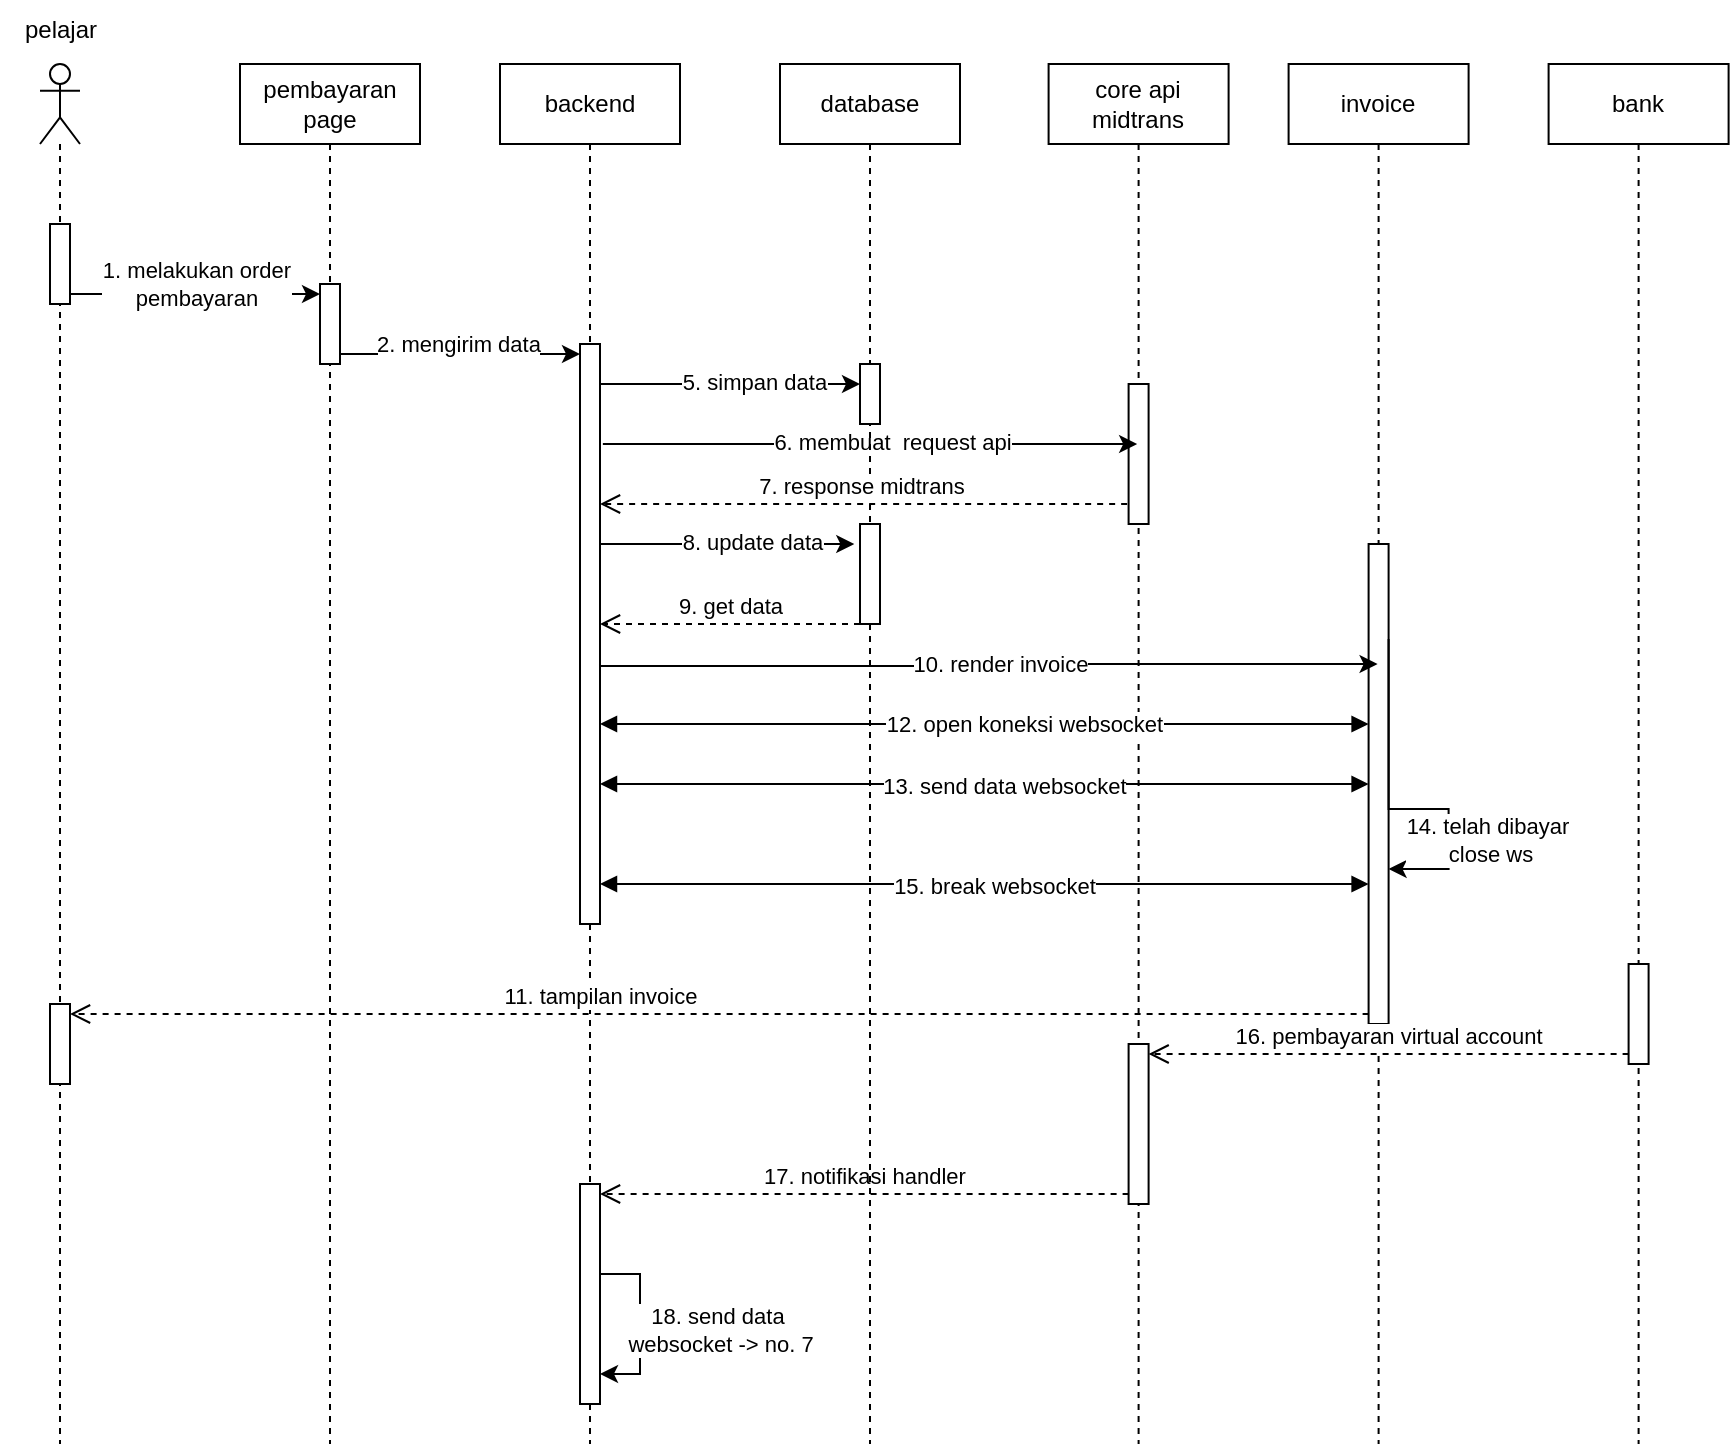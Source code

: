<mxfile version="22.1.2" type="device">
  <diagram name="Page-1" id="B4ct9qxsE9O_ddUHZ9qa">
    <mxGraphModel dx="1477" dy="874" grid="1" gridSize="10" guides="1" tooltips="1" connect="1" arrows="1" fold="1" page="1" pageScale="1" pageWidth="850" pageHeight="1100" math="0" shadow="0">
      <root>
        <mxCell id="0" />
        <mxCell id="1" parent="0" />
        <mxCell id="3MSU0Kc-a0H5oocXHczT-1" value="" style="shape=umlLifeline;perimeter=lifelinePerimeter;whiteSpace=wrap;html=1;container=1;dropTarget=0;collapsible=0;recursiveResize=0;outlineConnect=0;portConstraint=eastwest;newEdgeStyle={&quot;curved&quot;:0,&quot;rounded&quot;:0};participant=umlActor;" parent="1" vertex="1">
          <mxGeometry x="40" y="230" width="20" height="690" as="geometry" />
        </mxCell>
        <mxCell id="3MSU0Kc-a0H5oocXHczT-7" value="" style="html=1;points=[[0,0,0,0,5],[0,1,0,0,-5],[1,0,0,0,5],[1,1,0,0,-5]];perimeter=orthogonalPerimeter;outlineConnect=0;targetShapes=umlLifeline;portConstraint=eastwest;newEdgeStyle={&quot;curved&quot;:0,&quot;rounded&quot;:0};" parent="3MSU0Kc-a0H5oocXHczT-1" vertex="1">
          <mxGeometry x="5" y="80" width="10" height="40" as="geometry" />
        </mxCell>
        <mxCell id="3MSU0Kc-a0H5oocXHczT-31" value="" style="html=1;points=[[0,0,0,0,5],[0,1,0,0,-5],[1,0,0,0,5],[1,1,0,0,-5]];perimeter=orthogonalPerimeter;outlineConnect=0;targetShapes=umlLifeline;portConstraint=eastwest;newEdgeStyle={&quot;curved&quot;:0,&quot;rounded&quot;:0};" parent="3MSU0Kc-a0H5oocXHczT-1" vertex="1">
          <mxGeometry x="5" y="470" width="10" height="40" as="geometry" />
        </mxCell>
        <mxCell id="3MSU0Kc-a0H5oocXHczT-2" value="pembayaran page" style="shape=umlLifeline;perimeter=lifelinePerimeter;whiteSpace=wrap;html=1;container=1;dropTarget=0;collapsible=0;recursiveResize=0;outlineConnect=0;portConstraint=eastwest;newEdgeStyle={&quot;curved&quot;:0,&quot;rounded&quot;:0};" parent="1" vertex="1">
          <mxGeometry x="140" y="230" width="90" height="690" as="geometry" />
        </mxCell>
        <mxCell id="3MSU0Kc-a0H5oocXHczT-8" value="" style="html=1;points=[[0,0,0,0,5],[0,1,0,0,-5],[1,0,0,0,5],[1,1,0,0,-5]];perimeter=orthogonalPerimeter;outlineConnect=0;targetShapes=umlLifeline;portConstraint=eastwest;newEdgeStyle={&quot;curved&quot;:0,&quot;rounded&quot;:0};" parent="3MSU0Kc-a0H5oocXHczT-2" vertex="1">
          <mxGeometry x="40" y="110" width="10" height="40" as="geometry" />
        </mxCell>
        <mxCell id="3MSU0Kc-a0H5oocXHczT-3" value="backend" style="shape=umlLifeline;perimeter=lifelinePerimeter;whiteSpace=wrap;html=1;container=1;dropTarget=0;collapsible=0;recursiveResize=0;outlineConnect=0;portConstraint=eastwest;newEdgeStyle={&quot;curved&quot;:0,&quot;rounded&quot;:0};" parent="1" vertex="1">
          <mxGeometry x="270" y="230" width="90" height="690" as="geometry" />
        </mxCell>
        <mxCell id="3MSU0Kc-a0H5oocXHczT-12" value="" style="html=1;points=[[0,0,0,0,5],[0,1,0,0,-5],[1,0,0,0,5],[1,1,0,0,-5]];perimeter=orthogonalPerimeter;outlineConnect=0;targetShapes=umlLifeline;portConstraint=eastwest;newEdgeStyle={&quot;curved&quot;:0,&quot;rounded&quot;:0};" parent="3MSU0Kc-a0H5oocXHczT-3" vertex="1">
          <mxGeometry x="40" y="140" width="10" height="290" as="geometry" />
        </mxCell>
        <mxCell id="3MSU0Kc-a0H5oocXHczT-36" value="" style="html=1;points=[[0,0,0,0,5],[0,1,0,0,-5],[1,0,0,0,5],[1,1,0,0,-5]];perimeter=orthogonalPerimeter;outlineConnect=0;targetShapes=umlLifeline;portConstraint=eastwest;newEdgeStyle={&quot;curved&quot;:0,&quot;rounded&quot;:0};" parent="3MSU0Kc-a0H5oocXHczT-3" vertex="1">
          <mxGeometry x="40" y="560" width="10" height="110" as="geometry" />
        </mxCell>
        <mxCell id="3MSU0Kc-a0H5oocXHczT-4" value="core api midtrans&lt;span style=&quot;color: rgba(0, 0, 0, 0); font-family: monospace; font-size: 0px; text-align: start; text-wrap: nowrap;&quot;&gt;%3CmxGraphModel%3E%3Croot%3E%3CmxCell%20id%3D%220%22%2F%3E%3CmxCell%20id%3D%221%22%20parent%3D%220%22%2F%3E%3CmxCell%20id%3D%222%22%20value%3D%22backend%22%20style%3D%22shape%3DumlLifeline%3Bperimeter%3DlifelinePerimeter%3BwhiteSpace%3Dwrap%3Bhtml%3D1%3Bcontainer%3D1%3BdropTarget%3D0%3Bcollapsible%3D0%3BrecursiveResize%3D0%3BoutlineConnect%3D0%3BportConstraint%3Deastwest%3BnewEdgeStyle%3D%7B%26quot%3Bcurved%26quot%3B%3A0%2C%26quot%3Brounded%26quot%3B%3A0%7D%3B%22%20vertex%3D%221%22%20parent%3D%221%22%3E%3CmxGeometry%20x%3D%22250%22%20y%3D%22230%22%20width%3D%2290%22%20height%3D%22350%22%20as%3D%22geometry%22%2F%3E%3C%2FmxCell%3E%3C%2Froot%3E%3C%2FmxGraphModel%3E&lt;/span&gt;" style="shape=umlLifeline;perimeter=lifelinePerimeter;whiteSpace=wrap;html=1;container=1;dropTarget=0;collapsible=0;recursiveResize=0;outlineConnect=0;portConstraint=eastwest;newEdgeStyle={&quot;curved&quot;:0,&quot;rounded&quot;:0};" parent="1" vertex="1">
          <mxGeometry x="544.3" y="230" width="90" height="690" as="geometry" />
        </mxCell>
        <mxCell id="3MSU0Kc-a0H5oocXHczT-15" value="" style="html=1;points=[[0,0,0,0,5],[0,1,0,0,-5],[1,0,0,0,5],[1,1,0,0,-5]];perimeter=orthogonalPerimeter;outlineConnect=0;targetShapes=umlLifeline;portConstraint=eastwest;newEdgeStyle={&quot;curved&quot;:0,&quot;rounded&quot;:0};" parent="3MSU0Kc-a0H5oocXHczT-4" vertex="1">
          <mxGeometry x="40" y="160" width="10" height="70" as="geometry" />
        </mxCell>
        <mxCell id="3MSU0Kc-a0H5oocXHczT-35" value="" style="html=1;points=[[0,0,0,0,5],[0,1,0,0,-5],[1,0,0,0,5],[1,1,0,0,-5]];perimeter=orthogonalPerimeter;outlineConnect=0;targetShapes=umlLifeline;portConstraint=eastwest;newEdgeStyle={&quot;curved&quot;:0,&quot;rounded&quot;:0};" parent="3MSU0Kc-a0H5oocXHczT-4" vertex="1">
          <mxGeometry x="40" y="490" width="10" height="80" as="geometry" />
        </mxCell>
        <mxCell id="3MSU0Kc-a0H5oocXHczT-5" value="bank" style="shape=umlLifeline;perimeter=lifelinePerimeter;whiteSpace=wrap;html=1;container=1;dropTarget=0;collapsible=0;recursiveResize=0;outlineConnect=0;portConstraint=eastwest;newEdgeStyle={&quot;curved&quot;:0,&quot;rounded&quot;:0};" parent="1" vertex="1">
          <mxGeometry x="794.3" y="230" width="90" height="690" as="geometry" />
        </mxCell>
        <mxCell id="3MSU0Kc-a0H5oocXHczT-34" value="" style="html=1;points=[[0,0,0,0,5],[0,1,0,0,-5],[1,0,0,0,5],[1,1,0,0,-5]];perimeter=orthogonalPerimeter;outlineConnect=0;targetShapes=umlLifeline;portConstraint=eastwest;newEdgeStyle={&quot;curved&quot;:0,&quot;rounded&quot;:0};" parent="3MSU0Kc-a0H5oocXHczT-5" vertex="1">
          <mxGeometry x="40" y="450" width="10" height="50" as="geometry" />
        </mxCell>
        <mxCell id="3MSU0Kc-a0H5oocXHczT-6" value="invoice" style="shape=umlLifeline;perimeter=lifelinePerimeter;whiteSpace=wrap;html=1;container=1;dropTarget=0;collapsible=0;recursiveResize=0;outlineConnect=0;portConstraint=eastwest;newEdgeStyle={&quot;curved&quot;:0,&quot;rounded&quot;:0};" parent="1" vertex="1">
          <mxGeometry x="664.3" y="230" width="90" height="690" as="geometry" />
        </mxCell>
        <mxCell id="3MSU0Kc-a0H5oocXHczT-25" value="" style="html=1;points=[[0,0,0,0,5],[0,1,0,0,-5],[1,0,0,0,5],[1,1,0,0,-5]];perimeter=orthogonalPerimeter;outlineConnect=0;targetShapes=umlLifeline;portConstraint=eastwest;newEdgeStyle={&quot;curved&quot;:0,&quot;rounded&quot;:0};" parent="3MSU0Kc-a0H5oocXHczT-6" vertex="1">
          <mxGeometry x="40" y="240" width="10" height="240" as="geometry" />
        </mxCell>
        <mxCell id="3MSU0Kc-a0H5oocXHczT-9" style="edgeStyle=orthogonalEdgeStyle;rounded=0;orthogonalLoop=1;jettySize=auto;html=1;curved=0;exitX=1;exitY=1;exitDx=0;exitDy=-5;exitPerimeter=0;entryX=0;entryY=0;entryDx=0;entryDy=5;entryPerimeter=0;" parent="1" source="3MSU0Kc-a0H5oocXHczT-7" target="3MSU0Kc-a0H5oocXHczT-8" edge="1">
          <mxGeometry relative="1" as="geometry" />
        </mxCell>
        <mxCell id="3MSU0Kc-a0H5oocXHczT-11" value="1. melakukan order&lt;div&gt;pembayaran&lt;/div&gt;" style="edgeLabel;html=1;align=center;verticalAlign=middle;resizable=0;points=[];" parent="3MSU0Kc-a0H5oocXHczT-9" vertex="1" connectable="0">
          <mxGeometry x="-0.27" y="1" relative="1" as="geometry">
            <mxPoint x="17" y="-4" as="offset" />
          </mxGeometry>
        </mxCell>
        <mxCell id="3MSU0Kc-a0H5oocXHczT-13" style="edgeStyle=orthogonalEdgeStyle;rounded=0;orthogonalLoop=1;jettySize=auto;html=1;curved=0;exitX=1;exitY=1;exitDx=0;exitDy=-5;exitPerimeter=0;entryX=0;entryY=0;entryDx=0;entryDy=5;entryPerimeter=0;" parent="1" source="3MSU0Kc-a0H5oocXHczT-8" target="3MSU0Kc-a0H5oocXHczT-12" edge="1">
          <mxGeometry relative="1" as="geometry" />
        </mxCell>
        <mxCell id="3MSU0Kc-a0H5oocXHczT-14" value="2. mengirim data" style="edgeLabel;html=1;align=center;verticalAlign=middle;resizable=0;points=[];" parent="3MSU0Kc-a0H5oocXHczT-13" vertex="1" connectable="0">
          <mxGeometry x="-0.177" relative="1" as="geometry">
            <mxPoint x="9" y="-5" as="offset" />
          </mxGeometry>
        </mxCell>
        <mxCell id="3MSU0Kc-a0H5oocXHczT-18" style="edgeStyle=orthogonalEdgeStyle;rounded=0;orthogonalLoop=1;jettySize=auto;html=1;curved=0;entryX=0;entryY=0;entryDx=0;entryDy=5;entryPerimeter=0;" parent="1" edge="1">
          <mxGeometry relative="1" as="geometry">
            <mxPoint x="321.43" y="420" as="sourcePoint" />
            <mxPoint x="588.58" y="420" as="targetPoint" />
          </mxGeometry>
        </mxCell>
        <mxCell id="3MSU0Kc-a0H5oocXHczT-21" value="&lt;span style=&quot;color: rgba(0, 0, 0, 0); font-family: monospace; font-size: 0px; text-align: start; background-color: rgb(27, 29, 30);&quot;&gt;%3CmxGraphModel%3E%3Croot%3E%3CmxCell%20id%3D%220%22%2F%3E%3CmxCell%20id%3D%221%22%20parent%3D%220%22%2F%3E%3CmxCell%20id%3D%222%22%20style%3D%22edgeStyle%3DorthogonalEdgeStyle%3Brounded%3D0%3BorthogonalLoop%3D1%3BjettySize%3Dauto%3Bhtml%3D1%3Bcurved%3D0%3BexitX%3D1%3BexitY%3D1%3BexitDx%3D0%3BexitDy%3D-5%3BexitPerimeter%3D0%3BentryX%3D0%3BentryY%3D0%3BentryDx%3D0%3BentryDy%3D5%3BentryPerimeter%3D0%3B%22%20edge%3D%221%22%20parent%3D%221%22%3E%3CmxGeometry%20relative%3D%221%22%20as%3D%22geometry%22%3E%3CmxPoint%20x%3D%22190%22%20y%3D%22375%22%20as%3D%22sourcePoint%22%2F%3E%3CmxPoint%20x%3D%22310%22%20y%3D%22375%22%20as%3D%22targetPoint%22%2F%3E%3C%2FmxGeometry%3E%3C%2FmxCell%3E%3CmxCell%20id%3D%223%22%20value%3D%22menyimpan%20data%22%20style%3D%22edgeLabel%3Bhtml%3D1%3Balign%3Dcenter%3BverticalAlign%3Dmiddle%3Bresizable%3D0%3Bpoints%3D%5B%5D%3B%22%20vertex%3D%221%22%20connectable%3D%220%22%20parent%3D%222%22%3E%3CmxGeometry%20x%3D%22-0.177%22%20relative%3D%221%22%20as%3D%22geometry%22%3E%3CmxPoint%20x%3D%229%22%20y%3D%22-5%22%20as%3D%22offset%22%2F%3E%3C%2FmxGeometry%3E%3C%2FmxCell%3E%3C%2Froot%3E%3C%2FmxGraphModel%3E&lt;/span&gt;&lt;span style=&quot;color: rgba(0, 0, 0, 0); font-family: monospace; font-size: 0px; text-align: start; background-color: rgb(27, 29, 30);&quot;&gt;%3CmxGraphModel%3E%3Croot%3E%3CmxCell%20id%3D%220%22%2F%3E%3CmxCell%20id%3D%221%22%20parent%3D%220%22%2F%3E%3CmxCell%20id%3D%222%22%20style%3D%22edgeStyle%3DorthogonalEdgeStyle%3Brounded%3D0%3BorthogonalLoop%3D1%3BjettySize%3Dauto%3Bhtml%3D1%3Bcurved%3D0%3BexitX%3D1%3BexitY%3D1%3BexitDx%3D0%3BexitDy%3D-5%3BexitPerimeter%3D0%3BentryX%3D0%3BentryY%3D0%3BentryDx%3D0%3BentryDy%3D5%3BentryPerimeter%3D0%3B%22%20edge%3D%221%22%20parent%3D%221%22%3E%3CmxGeometry%20relative%3D%221%22%20as%3D%22geometry%22%3E%3CmxPoint%20x%3D%22190%22%20y%3D%22375%22%20as%3D%22sourcePoint%22%2F%3E%3CmxPoint%20x%3D%22310%22%20y%3D%22375%22%20as%3D%22targetPoint%22%2F%3E%3C%2FmxGeometry%3E%3C%2FmxCell%3E%3CmxCell%20id%3D%223%22%20value%3D%22menyimpan%20data%22%20style%3D%22edgeLabel%3Bhtml%3D1%3Balign%3Dcenter%3BverticalAlign%3Dmiddle%3Bresizable%3D0%3Bpoints%3D%5B%5D%3B%22%20vertex%3D%221%22%20connectable%3D%220%22%20parent%3D%222%22%3E%3CmxGeometry%20x%3D%22-0.177%22%20relative%3D%221%22%20as%3D%22geometry%22%3E%3CmxPoint%20x%3D%229%22%20y%3D%22-5%22%20as%3D%22offset%22%2F%3E%3C%2FmxGeometry%3E%3C%2FmxCell%3E%3C%2Froot%3E%3C%2FmxGraphModel%3&lt;/span&gt;" style="edgeLabel;html=1;align=center;verticalAlign=middle;resizable=0;points=[];" parent="3MSU0Kc-a0H5oocXHczT-18" vertex="1" connectable="0">
          <mxGeometry x="0.016" relative="1" as="geometry">
            <mxPoint x="155" as="offset" />
          </mxGeometry>
        </mxCell>
        <mxCell id="3MSU0Kc-a0H5oocXHczT-22" value="6. membuat&amp;nbsp; request api" style="edgeLabel;html=1;align=center;verticalAlign=middle;resizable=0;points=[];" parent="3MSU0Kc-a0H5oocXHczT-18" vertex="1" connectable="0">
          <mxGeometry x="-0.027" y="1" relative="1" as="geometry">
            <mxPoint x="14" as="offset" />
          </mxGeometry>
        </mxCell>
        <mxCell id="3MSU0Kc-a0H5oocXHczT-26" style="edgeStyle=orthogonalEdgeStyle;rounded=0;orthogonalLoop=1;jettySize=auto;html=1;curved=0;" parent="1" target="3MSU0Kc-a0H5oocXHczT-6" edge="1">
          <mxGeometry relative="1" as="geometry">
            <mxPoint x="319.997" y="530" as="sourcePoint" />
            <mxPoint x="700.045" y="530" as="targetPoint" />
            <Array as="points">
              <mxPoint x="320" y="531" />
              <mxPoint x="493" y="531" />
              <mxPoint x="493" y="530" />
            </Array>
          </mxGeometry>
        </mxCell>
        <mxCell id="3MSU0Kc-a0H5oocXHczT-27" value="10. render invoice" style="edgeLabel;html=1;align=center;verticalAlign=middle;resizable=0;points=[];" parent="3MSU0Kc-a0H5oocXHczT-26" vertex="1" connectable="0">
          <mxGeometry x="-0.006" relative="1" as="geometry">
            <mxPoint x="8" as="offset" />
          </mxGeometry>
        </mxCell>
        <mxCell id="3MSU0Kc-a0H5oocXHczT-29" value="" style="endArrow=block;startArrow=block;endFill=1;startFill=1;html=1;rounded=0;" parent="1" edge="1" target="3MSU0Kc-a0H5oocXHczT-25">
          <mxGeometry width="160" relative="1" as="geometry">
            <mxPoint x="320" y="560" as="sourcePoint" />
            <mxPoint x="700" y="560" as="targetPoint" />
          </mxGeometry>
        </mxCell>
        <mxCell id="3MSU0Kc-a0H5oocXHczT-30" value="12. open koneksi websocket" style="edgeLabel;html=1;align=center;verticalAlign=middle;resizable=0;points=[];" parent="3MSU0Kc-a0H5oocXHczT-29" vertex="1" connectable="0">
          <mxGeometry x="-0.137" y="-1" relative="1" as="geometry">
            <mxPoint x="46" y="-1" as="offset" />
          </mxGeometry>
        </mxCell>
        <mxCell id="3MSU0Kc-a0H5oocXHczT-33" value="11. tampilan invoice" style="html=1;verticalAlign=bottom;endArrow=open;dashed=1;endSize=8;curved=0;rounded=0;exitX=0;exitY=1;exitDx=0;exitDy=-5;exitPerimeter=0;" parent="1" target="3MSU0Kc-a0H5oocXHczT-31" edge="1" source="3MSU0Kc-a0H5oocXHczT-25">
          <mxGeometry x="0.184" relative="1" as="geometry">
            <mxPoint x="550" y="640" as="sourcePoint" />
            <mxPoint x="60" y="640" as="targetPoint" />
            <mxPoint as="offset" />
          </mxGeometry>
        </mxCell>
        <mxCell id="3MSU0Kc-a0H5oocXHczT-46" value="" style="endArrow=block;startArrow=block;endFill=1;startFill=1;html=1;rounded=0;" parent="1" edge="1" target="3MSU0Kc-a0H5oocXHczT-25">
          <mxGeometry width="160" relative="1" as="geometry">
            <mxPoint x="320" y="590" as="sourcePoint" />
            <mxPoint x="700" y="590" as="targetPoint" />
          </mxGeometry>
        </mxCell>
        <mxCell id="3MSU0Kc-a0H5oocXHczT-47" value="13. send data websocket" style="edgeLabel;html=1;align=center;verticalAlign=middle;resizable=0;points=[];" parent="3MSU0Kc-a0H5oocXHczT-46" vertex="1" connectable="0">
          <mxGeometry x="-0.137" y="-1" relative="1" as="geometry">
            <mxPoint x="36" as="offset" />
          </mxGeometry>
        </mxCell>
        <mxCell id="3MSU0Kc-a0H5oocXHczT-48" style="edgeStyle=orthogonalEdgeStyle;rounded=0;orthogonalLoop=1;jettySize=auto;html=1;curved=0;exitX=1;exitY=0;exitDx=0;exitDy=5;exitPerimeter=0;" parent="1" edge="1">
          <mxGeometry relative="1" as="geometry">
            <mxPoint x="714.3" y="517.47" as="sourcePoint" />
            <mxPoint x="714.3" y="632.47" as="targetPoint" />
            <Array as="points">
              <mxPoint x="714.3" y="602.47" />
              <mxPoint x="744.3" y="602.47" />
              <mxPoint x="744.3" y="632.47" />
            </Array>
          </mxGeometry>
        </mxCell>
        <mxCell id="3MSU0Kc-a0H5oocXHczT-49" value="14. telah dibayar&amp;nbsp;&lt;div&gt;close ws&lt;/div&gt;" style="edgeLabel;html=1;align=center;verticalAlign=middle;resizable=0;points=[];" parent="3MSU0Kc-a0H5oocXHczT-48" vertex="1" connectable="0">
          <mxGeometry x="0.605" relative="1" as="geometry">
            <mxPoint x="20" y="-10" as="offset" />
          </mxGeometry>
        </mxCell>
        <mxCell id="3MSU0Kc-a0H5oocXHczT-50" value="" style="endArrow=block;startArrow=block;endFill=1;startFill=1;html=1;rounded=0;exitX=1;exitY=1;exitDx=0;exitDy=-5;exitPerimeter=0;" parent="1" edge="1" target="3MSU0Kc-a0H5oocXHczT-25">
          <mxGeometry width="160" relative="1" as="geometry">
            <mxPoint x="320" y="640" as="sourcePoint" />
            <mxPoint x="708.8" y="640" as="targetPoint" />
          </mxGeometry>
        </mxCell>
        <mxCell id="3MSU0Kc-a0H5oocXHczT-51" value="15. break websocket" style="edgeLabel;html=1;align=center;verticalAlign=middle;resizable=0;points=[];" parent="3MSU0Kc-a0H5oocXHczT-50" vertex="1" connectable="0">
          <mxGeometry x="-0.137" y="-1" relative="1" as="geometry">
            <mxPoint x="31" as="offset" />
          </mxGeometry>
        </mxCell>
        <mxCell id="UhoHAZMuDY6nRtAlxvvB-2" value="pelajar" style="text;html=1;align=center;verticalAlign=middle;resizable=0;points=[];autosize=1;strokeColor=none;fillColor=none;" parent="1" vertex="1">
          <mxGeometry x="20" y="198" width="60" height="30" as="geometry" />
        </mxCell>
        <mxCell id="3MSU0Kc-a0H5oocXHczT-38" value="17. notifikasi handler" style="html=1;verticalAlign=bottom;endArrow=open;dashed=1;endSize=8;curved=0;rounded=0;entryX=1;entryY=0;entryDx=0;entryDy=5;entryPerimeter=0;exitX=0;exitY=1;exitDx=0;exitDy=-5;exitPerimeter=0;" parent="1" source="3MSU0Kc-a0H5oocXHczT-35" target="3MSU0Kc-a0H5oocXHczT-36" edge="1">
          <mxGeometry relative="1" as="geometry">
            <mxPoint x="420" y="730" as="sourcePoint" />
            <mxPoint x="230" y="730" as="targetPoint" />
          </mxGeometry>
        </mxCell>
        <mxCell id="EnXo9St06BotiLinGOnP-16" value="database" style="shape=umlLifeline;perimeter=lifelinePerimeter;whiteSpace=wrap;html=1;container=1;dropTarget=0;collapsible=0;recursiveResize=0;outlineConnect=0;portConstraint=eastwest;newEdgeStyle={&quot;curved&quot;:0,&quot;rounded&quot;:0};" vertex="1" parent="1">
          <mxGeometry x="410.0" y="230" width="90" height="690" as="geometry" />
        </mxCell>
        <mxCell id="EnXo9St06BotiLinGOnP-21" value="" style="html=1;points=[[0,0,0,0,5],[0,1,0,0,-5],[1,0,0,0,5],[1,1,0,0,-5]];perimeter=orthogonalPerimeter;outlineConnect=0;targetShapes=umlLifeline;portConstraint=eastwest;newEdgeStyle={&quot;curved&quot;:0,&quot;rounded&quot;:0};" vertex="1" parent="EnXo9St06BotiLinGOnP-16">
          <mxGeometry x="40" y="150" width="10" height="30" as="geometry" />
        </mxCell>
        <mxCell id="EnXo9St06BotiLinGOnP-25" value="" style="html=1;points=[[0,0,0,0,5],[0,1,0,0,-5],[1,0,0,0,5],[1,1,0,0,-5]];perimeter=orthogonalPerimeter;outlineConnect=0;targetShapes=umlLifeline;portConstraint=eastwest;newEdgeStyle={&quot;curved&quot;:0,&quot;rounded&quot;:0};" vertex="1" parent="EnXo9St06BotiLinGOnP-16">
          <mxGeometry x="40" y="230" width="10" height="50" as="geometry" />
        </mxCell>
        <mxCell id="EnXo9St06BotiLinGOnP-20" value="7. response midtrans&amp;nbsp;" style="html=1;verticalAlign=bottom;endArrow=open;dashed=1;endSize=8;curved=0;rounded=0;" edge="1" parent="1" target="3MSU0Kc-a0H5oocXHczT-12">
          <mxGeometry relative="1" as="geometry">
            <mxPoint x="583.57" y="450" as="sourcePoint" />
            <mxPoint x="326.42" y="450" as="targetPoint" />
          </mxGeometry>
        </mxCell>
        <mxCell id="EnXo9St06BotiLinGOnP-22" style="edgeStyle=orthogonalEdgeStyle;rounded=0;orthogonalLoop=1;jettySize=auto;html=1;curved=0;" edge="1" parent="1">
          <mxGeometry relative="1" as="geometry">
            <mxPoint x="320" y="390" as="sourcePoint" />
            <mxPoint x="450" y="390" as="targetPoint" />
          </mxGeometry>
        </mxCell>
        <mxCell id="EnXo9St06BotiLinGOnP-23" value="&lt;span style=&quot;color: rgba(0, 0, 0, 0); font-family: monospace; font-size: 0px; text-align: start; background-color: rgb(27, 29, 30);&quot;&gt;%3CmxGraphModel%3E%3Croot%3E%3CmxCell%20id%3D%220%22%2F%3E%3CmxCell%20id%3D%221%22%20parent%3D%220%22%2F%3E%3CmxCell%20id%3D%222%22%20style%3D%22edgeStyle%3DorthogonalEdgeStyle%3Brounded%3D0%3BorthogonalLoop%3D1%3BjettySize%3Dauto%3Bhtml%3D1%3Bcurved%3D0%3BexitX%3D1%3BexitY%3D1%3BexitDx%3D0%3BexitDy%3D-5%3BexitPerimeter%3D0%3BentryX%3D0%3BentryY%3D0%3BentryDx%3D0%3BentryDy%3D5%3BentryPerimeter%3D0%3B%22%20edge%3D%221%22%20parent%3D%221%22%3E%3CmxGeometry%20relative%3D%221%22%20as%3D%22geometry%22%3E%3CmxPoint%20x%3D%22190%22%20y%3D%22375%22%20as%3D%22sourcePoint%22%2F%3E%3CmxPoint%20x%3D%22310%22%20y%3D%22375%22%20as%3D%22targetPoint%22%2F%3E%3C%2FmxGeometry%3E%3C%2FmxCell%3E%3CmxCell%20id%3D%223%22%20value%3D%22menyimpan%20data%22%20style%3D%22edgeLabel%3Bhtml%3D1%3Balign%3Dcenter%3BverticalAlign%3Dmiddle%3Bresizable%3D0%3Bpoints%3D%5B%5D%3B%22%20vertex%3D%221%22%20connectable%3D%220%22%20parent%3D%222%22%3E%3CmxGeometry%20x%3D%22-0.177%22%20relative%3D%221%22%20as%3D%22geometry%22%3E%3CmxPoint%20x%3D%229%22%20y%3D%22-5%22%20as%3D%22offset%22%2F%3E%3C%2FmxGeometry%3E%3C%2FmxCell%3E%3C%2Froot%3E%3C%2FmxGraphModel%3E&lt;/span&gt;&lt;span style=&quot;color: rgba(0, 0, 0, 0); font-family: monospace; font-size: 0px; text-align: start; background-color: rgb(27, 29, 30);&quot;&gt;%3CmxGraphModel%3E%3Croot%3E%3CmxCell%20id%3D%220%22%2F%3E%3CmxCell%20id%3D%221%22%20parent%3D%220%22%2F%3E%3CmxCell%20id%3D%222%22%20style%3D%22edgeStyle%3DorthogonalEdgeStyle%3Brounded%3D0%3BorthogonalLoop%3D1%3BjettySize%3Dauto%3Bhtml%3D1%3Bcurved%3D0%3BexitX%3D1%3BexitY%3D1%3BexitDx%3D0%3BexitDy%3D-5%3BexitPerimeter%3D0%3BentryX%3D0%3BentryY%3D0%3BentryDx%3D0%3BentryDy%3D5%3BentryPerimeter%3D0%3B%22%20edge%3D%221%22%20parent%3D%221%22%3E%3CmxGeometry%20relative%3D%221%22%20as%3D%22geometry%22%3E%3CmxPoint%20x%3D%22190%22%20y%3D%22375%22%20as%3D%22sourcePoint%22%2F%3E%3CmxPoint%20x%3D%22310%22%20y%3D%22375%22%20as%3D%22targetPoint%22%2F%3E%3C%2FmxGeometry%3E%3C%2FmxCell%3E%3CmxCell%20id%3D%223%22%20value%3D%22menyimpan%20data%22%20style%3D%22edgeLabel%3Bhtml%3D1%3Balign%3Dcenter%3BverticalAlign%3Dmiddle%3Bresizable%3D0%3Bpoints%3D%5B%5D%3B%22%20vertex%3D%221%22%20connectable%3D%220%22%20parent%3D%222%22%3E%3CmxGeometry%20x%3D%22-0.177%22%20relative%3D%221%22%20as%3D%22geometry%22%3E%3CmxPoint%20x%3D%229%22%20y%3D%22-5%22%20as%3D%22offset%22%2F%3E%3C%2FmxGeometry%3E%3C%2FmxCell%3E%3C%2Froot%3E%3C%2FmxGraphModel%3&lt;/span&gt;" style="edgeLabel;html=1;align=center;verticalAlign=middle;resizable=0;points=[];" vertex="1" connectable="0" parent="EnXo9St06BotiLinGOnP-22">
          <mxGeometry x="0.016" relative="1" as="geometry">
            <mxPoint x="155" as="offset" />
          </mxGeometry>
        </mxCell>
        <mxCell id="EnXo9St06BotiLinGOnP-24" value="5. simpan data" style="edgeLabel;html=1;align=center;verticalAlign=middle;resizable=0;points=[];" vertex="1" connectable="0" parent="EnXo9St06BotiLinGOnP-22">
          <mxGeometry x="-0.027" y="1" relative="1" as="geometry">
            <mxPoint x="14" as="offset" />
          </mxGeometry>
        </mxCell>
        <mxCell id="EnXo9St06BotiLinGOnP-26" style="edgeStyle=orthogonalEdgeStyle;rounded=0;orthogonalLoop=1;jettySize=auto;html=1;curved=0;exitX=1;exitY=0;exitDx=0;exitDy=5;exitPerimeter=0;" edge="1" parent="1">
          <mxGeometry relative="1" as="geometry">
            <mxPoint x="320" y="470" as="sourcePoint" />
            <mxPoint x="447.15" y="470" as="targetPoint" />
          </mxGeometry>
        </mxCell>
        <mxCell id="EnXo9St06BotiLinGOnP-27" value="&lt;span style=&quot;color: rgba(0, 0, 0, 0); font-family: monospace; font-size: 0px; text-align: start; background-color: rgb(27, 29, 30);&quot;&gt;%3CmxGraphModel%3E%3Croot%3E%3CmxCell%20id%3D%220%22%2F%3E%3CmxCell%20id%3D%221%22%20parent%3D%220%22%2F%3E%3CmxCell%20id%3D%222%22%20style%3D%22edgeStyle%3DorthogonalEdgeStyle%3Brounded%3D0%3BorthogonalLoop%3D1%3BjettySize%3Dauto%3Bhtml%3D1%3Bcurved%3D0%3BexitX%3D1%3BexitY%3D1%3BexitDx%3D0%3BexitDy%3D-5%3BexitPerimeter%3D0%3BentryX%3D0%3BentryY%3D0%3BentryDx%3D0%3BentryDy%3D5%3BentryPerimeter%3D0%3B%22%20edge%3D%221%22%20parent%3D%221%22%3E%3CmxGeometry%20relative%3D%221%22%20as%3D%22geometry%22%3E%3CmxPoint%20x%3D%22190%22%20y%3D%22375%22%20as%3D%22sourcePoint%22%2F%3E%3CmxPoint%20x%3D%22310%22%20y%3D%22375%22%20as%3D%22targetPoint%22%2F%3E%3C%2FmxGeometry%3E%3C%2FmxCell%3E%3CmxCell%20id%3D%223%22%20value%3D%22menyimpan%20data%22%20style%3D%22edgeLabel%3Bhtml%3D1%3Balign%3Dcenter%3BverticalAlign%3Dmiddle%3Bresizable%3D0%3Bpoints%3D%5B%5D%3B%22%20vertex%3D%221%22%20connectable%3D%220%22%20parent%3D%222%22%3E%3CmxGeometry%20x%3D%22-0.177%22%20relative%3D%221%22%20as%3D%22geometry%22%3E%3CmxPoint%20x%3D%229%22%20y%3D%22-5%22%20as%3D%22offset%22%2F%3E%3C%2FmxGeometry%3E%3C%2FmxCell%3E%3C%2Froot%3E%3C%2FmxGraphModel%3E&lt;/span&gt;&lt;span style=&quot;color: rgba(0, 0, 0, 0); font-family: monospace; font-size: 0px; text-align: start; background-color: rgb(27, 29, 30);&quot;&gt;%3CmxGraphModel%3E%3Croot%3E%3CmxCell%20id%3D%220%22%2F%3E%3CmxCell%20id%3D%221%22%20parent%3D%220%22%2F%3E%3CmxCell%20id%3D%222%22%20style%3D%22edgeStyle%3DorthogonalEdgeStyle%3Brounded%3D0%3BorthogonalLoop%3D1%3BjettySize%3Dauto%3Bhtml%3D1%3Bcurved%3D0%3BexitX%3D1%3BexitY%3D1%3BexitDx%3D0%3BexitDy%3D-5%3BexitPerimeter%3D0%3BentryX%3D0%3BentryY%3D0%3BentryDx%3D0%3BentryDy%3D5%3BentryPerimeter%3D0%3B%22%20edge%3D%221%22%20parent%3D%221%22%3E%3CmxGeometry%20relative%3D%221%22%20as%3D%22geometry%22%3E%3CmxPoint%20x%3D%22190%22%20y%3D%22375%22%20as%3D%22sourcePoint%22%2F%3E%3CmxPoint%20x%3D%22310%22%20y%3D%22375%22%20as%3D%22targetPoint%22%2F%3E%3C%2FmxGeometry%3E%3C%2FmxCell%3E%3CmxCell%20id%3D%223%22%20value%3D%22menyimpan%20data%22%20style%3D%22edgeLabel%3Bhtml%3D1%3Balign%3Dcenter%3BverticalAlign%3Dmiddle%3Bresizable%3D0%3Bpoints%3D%5B%5D%3B%22%20vertex%3D%221%22%20connectable%3D%220%22%20parent%3D%222%22%3E%3CmxGeometry%20x%3D%22-0.177%22%20relative%3D%221%22%20as%3D%22geometry%22%3E%3CmxPoint%20x%3D%229%22%20y%3D%22-5%22%20as%3D%22offset%22%2F%3E%3C%2FmxGeometry%3E%3C%2FmxCell%3E%3C%2Froot%3E%3C%2FmxGraphModel%3&lt;/span&gt;" style="edgeLabel;html=1;align=center;verticalAlign=middle;resizable=0;points=[];" vertex="1" connectable="0" parent="EnXo9St06BotiLinGOnP-26">
          <mxGeometry x="0.016" relative="1" as="geometry">
            <mxPoint x="155" as="offset" />
          </mxGeometry>
        </mxCell>
        <mxCell id="EnXo9St06BotiLinGOnP-28" value="8. update data" style="edgeLabel;html=1;align=center;verticalAlign=middle;resizable=0;points=[];" vertex="1" connectable="0" parent="EnXo9St06BotiLinGOnP-26">
          <mxGeometry x="-0.027" y="1" relative="1" as="geometry">
            <mxPoint x="14" as="offset" />
          </mxGeometry>
        </mxCell>
        <mxCell id="EnXo9St06BotiLinGOnP-29" value="9. get data" style="html=1;verticalAlign=bottom;endArrow=open;dashed=1;endSize=8;curved=0;rounded=0;" edge="1" parent="1">
          <mxGeometry relative="1" as="geometry">
            <mxPoint x="450" y="510" as="sourcePoint" />
            <mxPoint x="320" y="510" as="targetPoint" />
          </mxGeometry>
        </mxCell>
        <mxCell id="3MSU0Kc-a0H5oocXHczT-37" value="16. pembayaran virtual account" style="html=1;verticalAlign=bottom;endArrow=open;dashed=1;endSize=8;curved=0;rounded=0;entryX=1;entryY=0;entryDx=0;entryDy=5;entryPerimeter=0;" parent="1" target="3MSU0Kc-a0H5oocXHczT-35" edge="1" source="3MSU0Kc-a0H5oocXHczT-34">
          <mxGeometry relative="1" as="geometry">
            <mxPoint x="834.3" y="675" as="sourcePoint" />
            <mxPoint x="604.3" y="670" as="targetPoint" />
          </mxGeometry>
        </mxCell>
        <mxCell id="3MSU0Kc-a0H5oocXHczT-42" style="edgeStyle=orthogonalEdgeStyle;rounded=0;orthogonalLoop=1;jettySize=auto;html=1;curved=0;exitX=1;exitY=0;exitDx=0;exitDy=5;exitPerimeter=0;" parent="1" edge="1">
          <mxGeometry relative="1" as="geometry">
            <Array as="points">
              <mxPoint x="320" y="835" />
              <mxPoint x="340" y="835" />
              <mxPoint x="340" y="885" />
            </Array>
            <mxPoint x="320" y="800" as="sourcePoint" />
            <mxPoint x="320" y="885" as="targetPoint" />
          </mxGeometry>
        </mxCell>
        <mxCell id="3MSU0Kc-a0H5oocXHczT-43" value="18. send data&amp;nbsp;&lt;div&gt;websocket -&amp;gt; no. 7&lt;/div&gt;" style="edgeLabel;html=1;align=center;verticalAlign=middle;resizable=0;points=[];" parent="3MSU0Kc-a0H5oocXHczT-42" vertex="1" connectable="0">
          <mxGeometry x="0.182" y="-1" relative="1" as="geometry">
            <mxPoint x="41" y="9" as="offset" />
          </mxGeometry>
        </mxCell>
      </root>
    </mxGraphModel>
  </diagram>
</mxfile>

